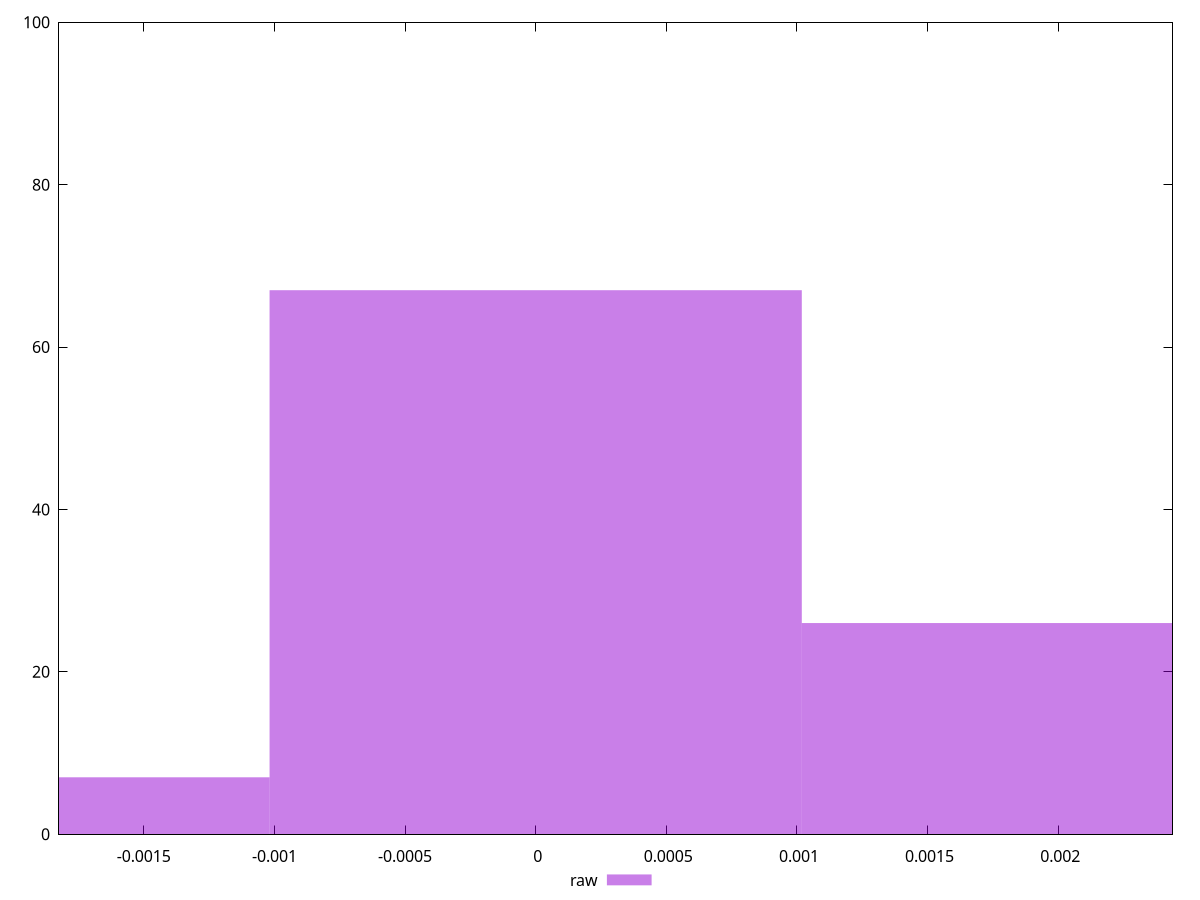 reset

$raw <<EOF
0 67
0.002037330356629327 26
-0.002037330356629327 7
EOF

set key outside below
set boxwidth 0.002037330356629327
set xrange [-0.001824698904172628:0.002437703013265002]
set yrange [0:100]
set trange [0:100]
set style fill transparent solid 0.5 noborder
set terminal svg size 640, 490 enhanced background rgb 'white'
set output "report_00008_2021-01-22T20:58:29.167/meta/score-difference/samples/pages/raw/histogram.svg"

plot $raw title "raw" with boxes

reset
